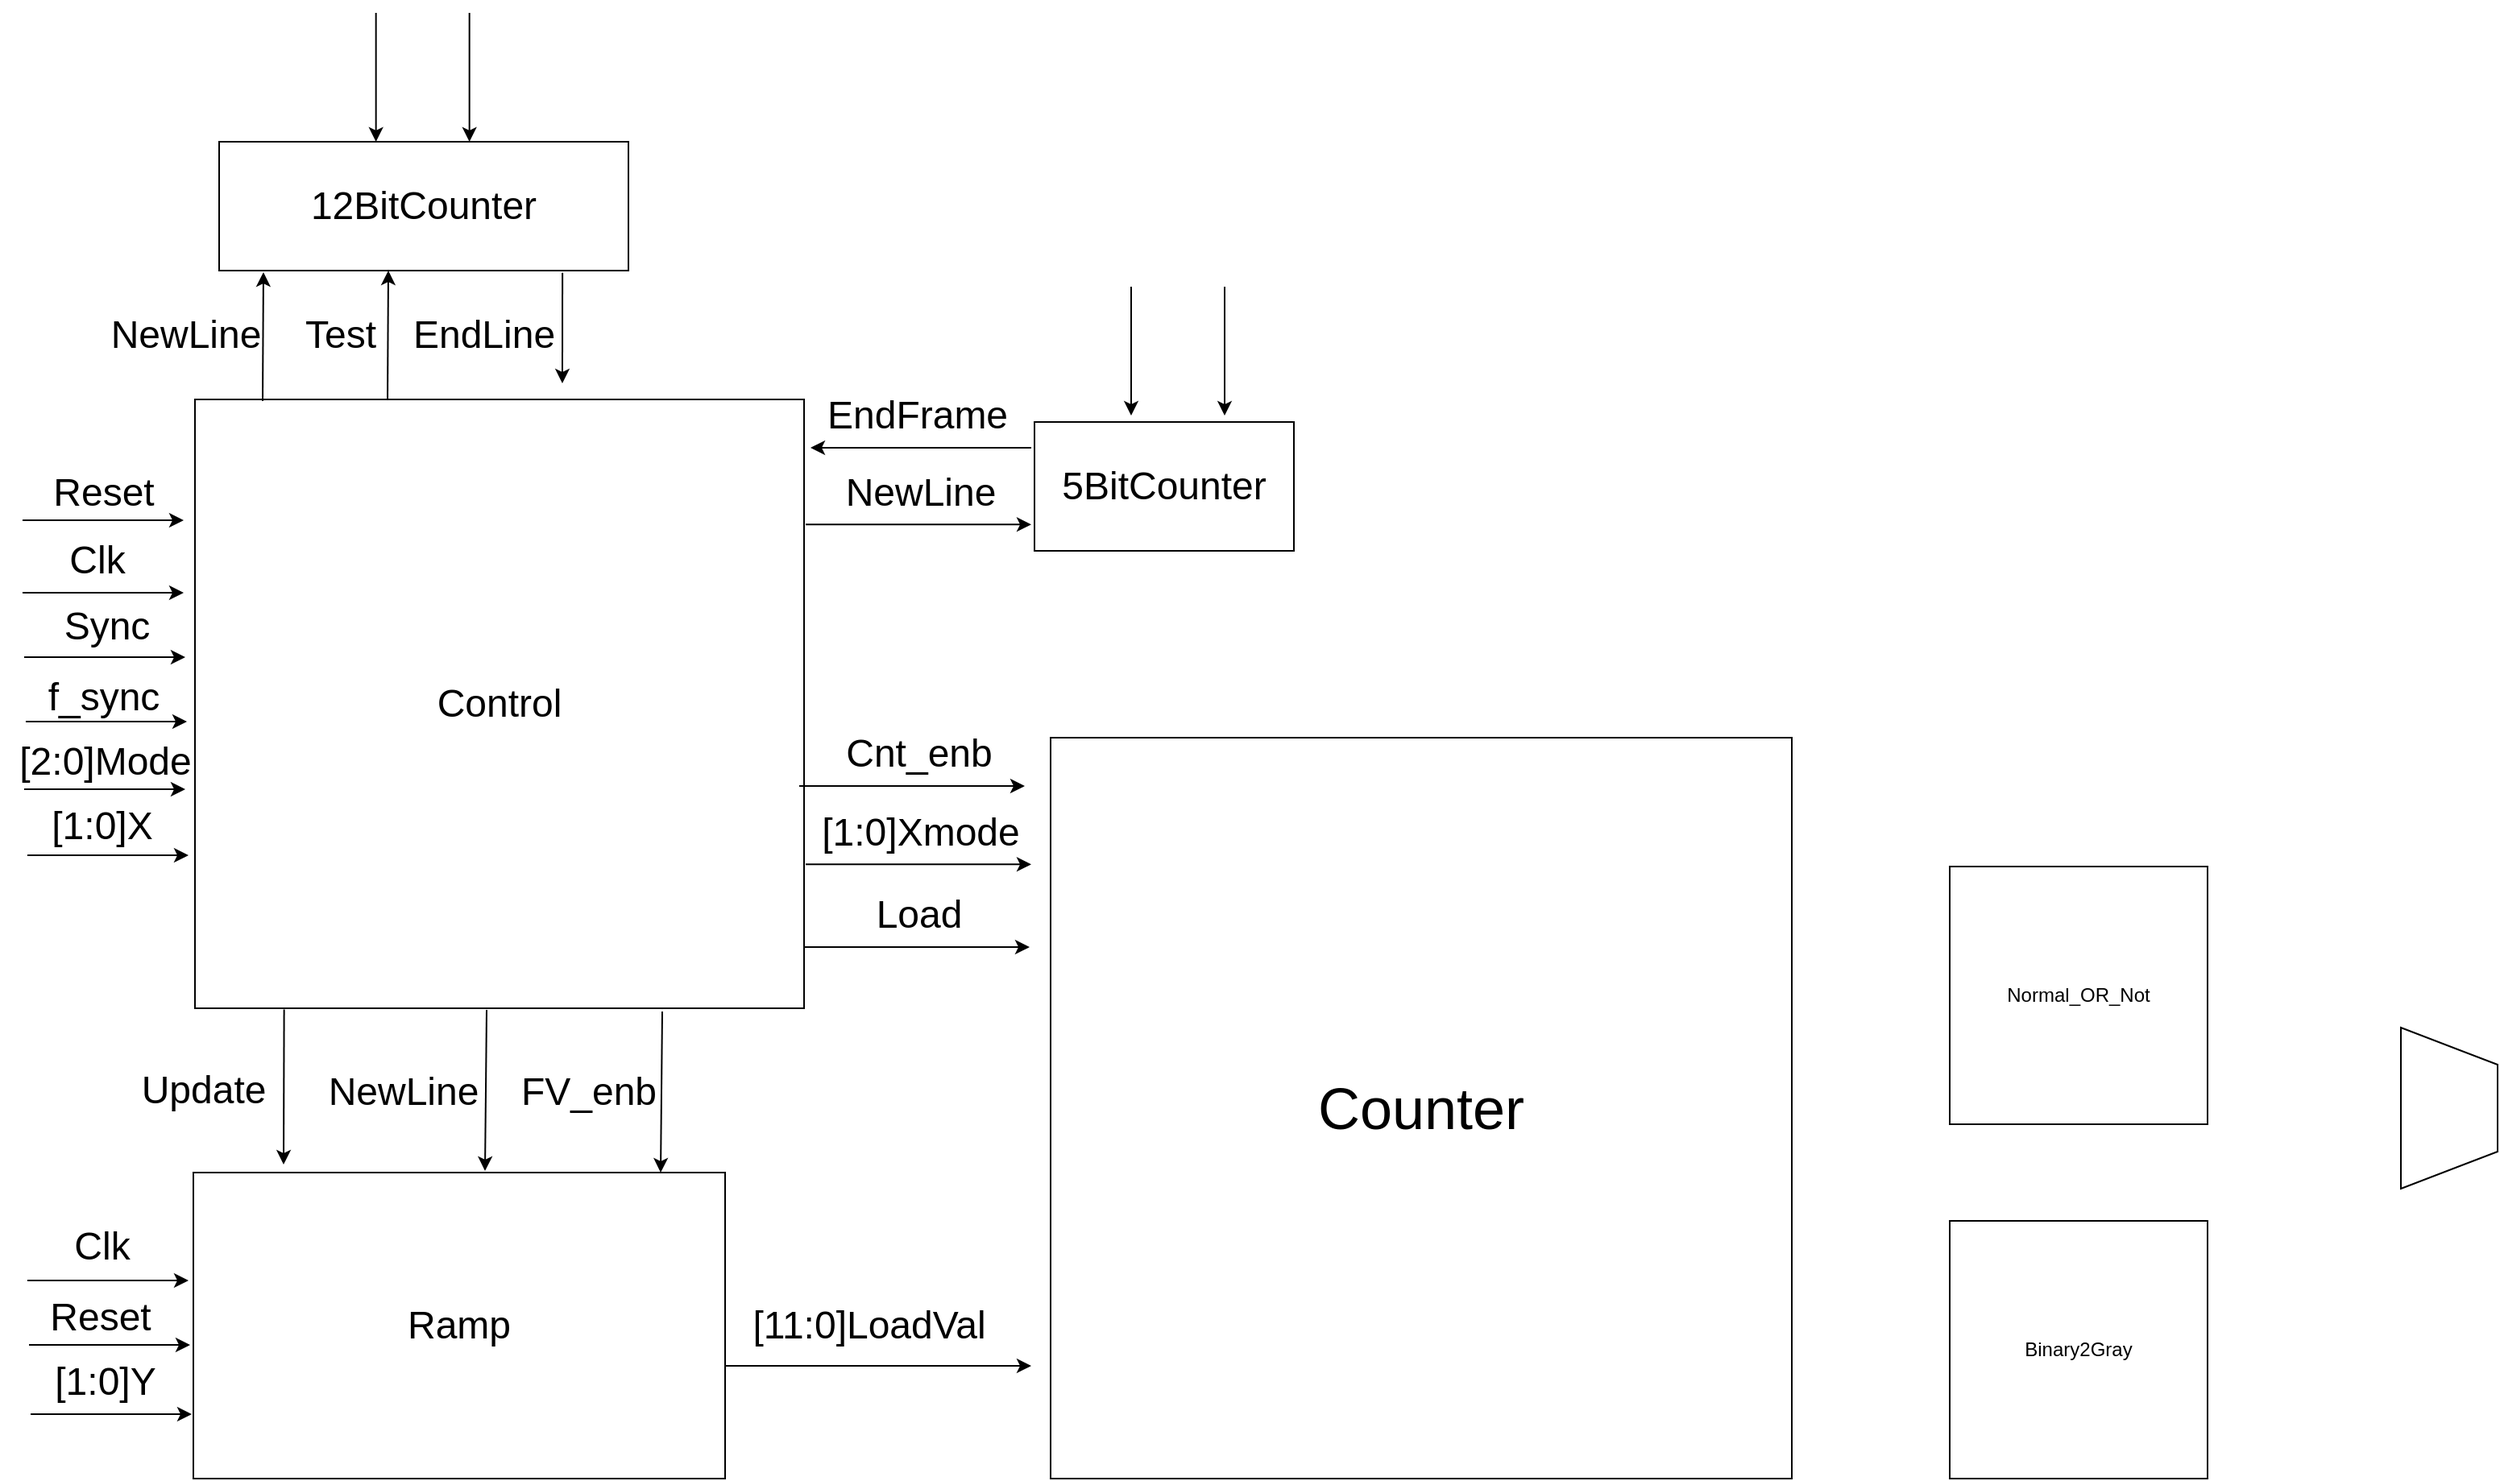 <mxfile version="24.6.4" type="device">
  <diagram name="Page-1" id="bXnuZXWvN6B_vQ7cFQM5">
    <mxGraphModel dx="2419" dy="1944" grid="1" gridSize="10" guides="1" tooltips="1" connect="1" arrows="1" fold="1" page="1" pageScale="1" pageWidth="827" pageHeight="1169" math="0" shadow="0">
      <root>
        <mxCell id="0" />
        <mxCell id="1" parent="0" />
        <mxCell id="V9HJVicfxcj-Xi3RmbWV-1" value="&lt;font style=&quot;font-size: 24px;&quot;&gt;Control&lt;/font&gt;" style="whiteSpace=wrap;html=1;aspect=fixed;" vertex="1" parent="1">
          <mxGeometry x="81" y="80" width="378" height="378" as="geometry" />
        </mxCell>
        <mxCell id="V9HJVicfxcj-Xi3RmbWV-5" value="&lt;font style=&quot;font-size: 36px;&quot;&gt;Counter&lt;/font&gt;" style="whiteSpace=wrap;html=1;aspect=fixed;" vertex="1" parent="1">
          <mxGeometry x="612" y="290" width="460" height="460" as="geometry" />
        </mxCell>
        <mxCell id="V9HJVicfxcj-Xi3RmbWV-6" value="" style="verticalLabelPosition=middle;verticalAlign=middle;html=1;shape=trapezoid;perimeter=trapezoidPerimeter;whiteSpace=wrap;size=0.23;arcSize=10;flipV=1;labelPosition=center;align=center;rotation=-90;" vertex="1" parent="1">
          <mxGeometry x="1430" y="490" width="100" height="60" as="geometry" />
        </mxCell>
        <mxCell id="V9HJVicfxcj-Xi3RmbWV-7" value="Normal_OR_Not" style="whiteSpace=wrap;html=1;aspect=fixed;" vertex="1" parent="1">
          <mxGeometry x="1170" y="370" width="160" height="160" as="geometry" />
        </mxCell>
        <mxCell id="V9HJVicfxcj-Xi3RmbWV-8" value="Binary2Gray" style="whiteSpace=wrap;html=1;aspect=fixed;" vertex="1" parent="1">
          <mxGeometry x="1170" y="590" width="160" height="160" as="geometry" />
        </mxCell>
        <mxCell id="V9HJVicfxcj-Xi3RmbWV-9" value="" style="edgeStyle=none;orthogonalLoop=1;jettySize=auto;html=1;rounded=0;" edge="1" parent="1">
          <mxGeometry width="100" relative="1" as="geometry">
            <mxPoint x="-26" y="155" as="sourcePoint" />
            <mxPoint x="74" y="155" as="targetPoint" />
            <Array as="points" />
          </mxGeometry>
        </mxCell>
        <mxCell id="V9HJVicfxcj-Xi3RmbWV-10" value="&lt;font style=&quot;font-size: 24px;&quot;&gt;Reset&lt;/font&gt;" style="text;html=1;align=center;verticalAlign=middle;resizable=0;points=[];autosize=1;strokeColor=none;fillColor=none;" vertex="1" parent="1">
          <mxGeometry x="-21" y="118" width="90" height="40" as="geometry" />
        </mxCell>
        <mxCell id="V9HJVicfxcj-Xi3RmbWV-11" value="" style="edgeStyle=none;orthogonalLoop=1;jettySize=auto;html=1;rounded=0;" edge="1" parent="1">
          <mxGeometry width="100" relative="1" as="geometry">
            <mxPoint x="-26" y="200" as="sourcePoint" />
            <mxPoint x="74" y="200" as="targetPoint" />
            <Array as="points" />
          </mxGeometry>
        </mxCell>
        <mxCell id="V9HJVicfxcj-Xi3RmbWV-12" value="&lt;font style=&quot;font-size: 24px;&quot;&gt;Clk&lt;/font&gt;" style="text;html=1;align=center;verticalAlign=middle;resizable=0;points=[];autosize=1;strokeColor=none;fillColor=none;" vertex="1" parent="1">
          <mxGeometry x="-10" y="160" width="60" height="40" as="geometry" />
        </mxCell>
        <mxCell id="V9HJVicfxcj-Xi3RmbWV-13" value="" style="edgeStyle=none;orthogonalLoop=1;jettySize=auto;html=1;rounded=0;" edge="1" parent="1">
          <mxGeometry width="100" relative="1" as="geometry">
            <mxPoint x="-25" y="240" as="sourcePoint" />
            <mxPoint x="75" y="240" as="targetPoint" />
            <Array as="points" />
          </mxGeometry>
        </mxCell>
        <mxCell id="V9HJVicfxcj-Xi3RmbWV-14" value="&lt;font style=&quot;font-size: 24px;&quot;&gt;Sync&lt;/font&gt;" style="text;html=1;align=center;verticalAlign=middle;resizable=0;points=[];autosize=1;strokeColor=none;fillColor=none;" vertex="1" parent="1">
          <mxGeometry x="-14" y="201" width="80" height="40" as="geometry" />
        </mxCell>
        <mxCell id="V9HJVicfxcj-Xi3RmbWV-15" value="" style="edgeStyle=none;orthogonalLoop=1;jettySize=auto;html=1;rounded=0;" edge="1" parent="1">
          <mxGeometry width="100" relative="1" as="geometry">
            <mxPoint x="-24" y="280" as="sourcePoint" />
            <mxPoint x="76" y="280" as="targetPoint" />
            <Array as="points" />
          </mxGeometry>
        </mxCell>
        <mxCell id="V9HJVicfxcj-Xi3RmbWV-16" value="&lt;font style=&quot;font-size: 24px;&quot;&gt;f_sync&lt;/font&gt;" style="text;html=1;align=center;verticalAlign=middle;resizable=0;points=[];autosize=1;strokeColor=none;fillColor=none;" vertex="1" parent="1">
          <mxGeometry x="-21" y="245" width="90" height="40" as="geometry" />
        </mxCell>
        <mxCell id="V9HJVicfxcj-Xi3RmbWV-17" value="" style="edgeStyle=none;orthogonalLoop=1;jettySize=auto;html=1;rounded=0;" edge="1" parent="1">
          <mxGeometry width="100" relative="1" as="geometry">
            <mxPoint x="-25" y="322" as="sourcePoint" />
            <mxPoint x="75" y="322" as="targetPoint" />
            <Array as="points" />
          </mxGeometry>
        </mxCell>
        <mxCell id="V9HJVicfxcj-Xi3RmbWV-18" value="&lt;font style=&quot;font-size: 24px;&quot;&gt;[2:0]Mode&lt;/font&gt;" style="text;html=1;align=center;verticalAlign=middle;resizable=0;points=[];autosize=1;strokeColor=none;fillColor=none;" vertex="1" parent="1">
          <mxGeometry x="-40" y="285" width="130" height="40" as="geometry" />
        </mxCell>
        <mxCell id="V9HJVicfxcj-Xi3RmbWV-19" value="" style="edgeStyle=none;orthogonalLoop=1;jettySize=auto;html=1;rounded=0;" edge="1" parent="1">
          <mxGeometry width="100" relative="1" as="geometry">
            <mxPoint x="-23" y="363" as="sourcePoint" />
            <mxPoint x="77" y="363" as="targetPoint" />
            <Array as="points" />
          </mxGeometry>
        </mxCell>
        <mxCell id="V9HJVicfxcj-Xi3RmbWV-20" value="&lt;font style=&quot;font-size: 24px;&quot;&gt;[1:0]X&lt;/font&gt;" style="text;html=1;align=center;verticalAlign=middle;resizable=0;points=[];autosize=1;strokeColor=none;fillColor=none;" vertex="1" parent="1">
          <mxGeometry x="-22" y="325" width="90" height="40" as="geometry" />
        </mxCell>
        <mxCell id="V9HJVicfxcj-Xi3RmbWV-29" value="&lt;span style=&quot;color: rgba(0, 0, 0, 0); font-family: monospace; font-size: 0px; text-align: start;&quot;&gt;%3CmxGraphModel%3E%3Croot%3E%3CmxCell%20id%3D%220%22%2F%3E%3CmxCell%20id%3D%221%22%20parent%3D%220%22%2F%3E%3CmxCell%20id%3D%222%22%20value%3D%22%22%20style%3D%22edgeStyle%3Dnone%3BorthogonalLoop%3D1%3BjettySize%3Dauto%3Bhtml%3D1%3Brounded%3D0%3B%22%20edge%3D%221%22%20parent%3D%221%22%3E%3CmxGeometry%20width%3D%22100%22%20relative%3D%221%22%20as%3D%22geometry%22%3E%3CmxPoint%20x%3D%22-14%22%20y%3D%22375%22%20as%3D%22sourcePoint%22%2F%3E%3CmxPoint%20x%3D%2286%22%20y%3D%22375%22%20as%3D%22targetPoint%22%2F%3E%3CArray%20as%3D%22points%22%2F%3E%3C%2FmxGeometry%3E%3C%2FmxCell%3E%3CmxCell%20id%3D%223%22%20value%3D%22%22%20style%3D%22edgeStyle%3Dnone%3BorthogonalLoop%3D1%3BjettySize%3Dauto%3Bhtml%3D1%3Brounded%3D0%3B%22%20edge%3D%221%22%20parent%3D%221%22%3E%3CmxGeometry%20width%3D%22100%22%20relative%3D%221%22%20as%3D%22geometry%22%3E%3CmxPoint%20x%3D%22-13%22%20y%3D%22415%22%20as%3D%22sourcePoint%22%2F%3E%3CmxPoint%20x%3D%2287%22%20y%3D%22415%22%20as%3D%22targetPoint%22%2F%3E%3CArray%20as%3D%22points%22%2F%3E%3C%2FmxGeometry%3E%3C%2FmxCell%3E%3C%2Froot%3E%3C%2FmxGraphModel%3E&lt;/span&gt;" style="text;html=1;align=center;verticalAlign=middle;resizable=0;points=[];autosize=1;strokeColor=none;fillColor=none;" vertex="1" parent="1">
          <mxGeometry x="23" y="688" width="20" height="30" as="geometry" />
        </mxCell>
        <mxCell id="V9HJVicfxcj-Xi3RmbWV-32" value="" style="edgeStyle=none;orthogonalLoop=1;jettySize=auto;html=1;rounded=0;" edge="1" parent="1">
          <mxGeometry width="100" relative="1" as="geometry">
            <mxPoint x="-23" y="627" as="sourcePoint" />
            <mxPoint x="77" y="627" as="targetPoint" />
            <Array as="points" />
          </mxGeometry>
        </mxCell>
        <mxCell id="V9HJVicfxcj-Xi3RmbWV-33" value="" style="edgeStyle=none;orthogonalLoop=1;jettySize=auto;html=1;rounded=0;" edge="1" parent="1">
          <mxGeometry width="100" relative="1" as="geometry">
            <mxPoint x="-22" y="667" as="sourcePoint" />
            <mxPoint x="78" y="667" as="targetPoint" />
            <Array as="points" />
          </mxGeometry>
        </mxCell>
        <mxCell id="V9HJVicfxcj-Xi3RmbWV-35" value="" style="edgeStyle=none;orthogonalLoop=1;jettySize=auto;html=1;rounded=0;" edge="1" parent="1">
          <mxGeometry width="100" relative="1" as="geometry">
            <mxPoint x="-21" y="710" as="sourcePoint" />
            <mxPoint x="79" y="710" as="targetPoint" />
            <Array as="points" />
          </mxGeometry>
        </mxCell>
        <mxCell id="V9HJVicfxcj-Xi3RmbWV-36" value="&lt;font style=&quot;font-size: 24px;&quot;&gt;Clk&lt;/font&gt;" style="text;html=1;align=center;verticalAlign=middle;resizable=0;points=[];autosize=1;strokeColor=none;fillColor=none;" vertex="1" parent="1">
          <mxGeometry x="-7" y="586" width="60" height="40" as="geometry" />
        </mxCell>
        <mxCell id="V9HJVicfxcj-Xi3RmbWV-37" value="&lt;font style=&quot;font-size: 24px;&quot;&gt;Reset&lt;/font&gt;" style="text;html=1;align=center;verticalAlign=middle;resizable=0;points=[];autosize=1;strokeColor=none;fillColor=none;" vertex="1" parent="1">
          <mxGeometry x="-23" y="630" width="90" height="40" as="geometry" />
        </mxCell>
        <mxCell id="V9HJVicfxcj-Xi3RmbWV-38" value="&lt;font style=&quot;font-size: 24px;&quot;&gt;[1:0]Y&lt;/font&gt;" style="text;html=1;align=center;verticalAlign=middle;resizable=0;points=[];autosize=1;strokeColor=none;fillColor=none;" vertex="1" parent="1">
          <mxGeometry x="-20" y="670" width="90" height="40" as="geometry" />
        </mxCell>
        <mxCell id="V9HJVicfxcj-Xi3RmbWV-42" value="&lt;font style=&quot;font-size: 24px;&quot;&gt;Update&lt;/font&gt;" style="text;html=1;align=center;verticalAlign=middle;resizable=0;points=[];autosize=1;strokeColor=none;fillColor=none;" vertex="1" parent="1">
          <mxGeometry x="36" y="489" width="100" height="40" as="geometry" />
        </mxCell>
        <mxCell id="V9HJVicfxcj-Xi3RmbWV-43" value="&lt;font style=&quot;font-size: 24px;&quot;&gt;NewLine&lt;/font&gt;" style="text;html=1;align=center;verticalAlign=middle;resizable=0;points=[];autosize=1;strokeColor=none;fillColor=none;" vertex="1" parent="1">
          <mxGeometry x="150" y="490" width="120" height="40" as="geometry" />
        </mxCell>
        <mxCell id="V9HJVicfxcj-Xi3RmbWV-47" value="" style="edgeStyle=none;orthogonalLoop=1;jettySize=auto;html=1;rounded=0;exitX=0.104;exitY=1.002;exitDx=0;exitDy=0;exitPerimeter=0;" edge="1" parent="1">
          <mxGeometry width="100" relative="1" as="geometry">
            <mxPoint x="136.312" y="458.756" as="sourcePoint" />
            <mxPoint x="136" y="555" as="targetPoint" />
            <Array as="points" />
          </mxGeometry>
        </mxCell>
        <mxCell id="V9HJVicfxcj-Xi3RmbWV-49" value="" style="edgeStyle=none;orthogonalLoop=1;jettySize=auto;html=1;rounded=0;exitX=0.104;exitY=1.002;exitDx=0;exitDy=0;exitPerimeter=0;entryX=0.18;entryY=-0.007;entryDx=0;entryDy=0;entryPerimeter=0;" edge="1" parent="1">
          <mxGeometry width="100" relative="1" as="geometry">
            <mxPoint x="262" y="459" as="sourcePoint" />
            <mxPoint x="261" y="559" as="targetPoint" />
            <Array as="points" />
          </mxGeometry>
        </mxCell>
        <mxCell id="V9HJVicfxcj-Xi3RmbWV-50" value="" style="edgeStyle=none;orthogonalLoop=1;jettySize=auto;html=1;rounded=0;exitX=0.104;exitY=1.002;exitDx=0;exitDy=0;exitPerimeter=0;entryX=0.18;entryY=-0.007;entryDx=0;entryDy=0;entryPerimeter=0;" edge="1" parent="1">
          <mxGeometry width="100" relative="1" as="geometry">
            <mxPoint x="371" y="460" as="sourcePoint" />
            <mxPoint x="370" y="560" as="targetPoint" />
            <Array as="points" />
          </mxGeometry>
        </mxCell>
        <mxCell id="V9HJVicfxcj-Xi3RmbWV-51" value="&lt;font style=&quot;font-size: 24px;&quot;&gt;FV_enb&lt;/font&gt;" style="text;html=1;align=center;verticalAlign=middle;resizable=0;points=[];autosize=1;strokeColor=none;fillColor=none;" vertex="1" parent="1">
          <mxGeometry x="270" y="490" width="110" height="40" as="geometry" />
        </mxCell>
        <mxCell id="V9HJVicfxcj-Xi3RmbWV-54" value="&lt;font style=&quot;font-size: 24px;&quot;&gt;Ramp&lt;/font&gt;" style="rounded=0;whiteSpace=wrap;html=1;" vertex="1" parent="1">
          <mxGeometry x="80" y="560" width="330" height="190" as="geometry" />
        </mxCell>
        <mxCell id="V9HJVicfxcj-Xi3RmbWV-55" value="" style="endArrow=classic;html=1;rounded=0;" edge="1" parent="1">
          <mxGeometry width="50" height="50" relative="1" as="geometry">
            <mxPoint x="410" y="680" as="sourcePoint" />
            <mxPoint x="600" y="680" as="targetPoint" />
          </mxGeometry>
        </mxCell>
        <mxCell id="V9HJVicfxcj-Xi3RmbWV-56" value="&lt;font style=&quot;font-size: 24px;&quot;&gt;[11:0]LoadVal&lt;/font&gt;" style="text;html=1;align=center;verticalAlign=middle;resizable=0;points=[];autosize=1;strokeColor=none;fillColor=none;" vertex="1" parent="1">
          <mxGeometry x="414" y="635" width="170" height="40" as="geometry" />
        </mxCell>
        <mxCell id="V9HJVicfxcj-Xi3RmbWV-57" value="" style="endArrow=classic;html=1;rounded=0;" edge="1" parent="1">
          <mxGeometry width="50" height="50" relative="1" as="geometry">
            <mxPoint x="459" y="420" as="sourcePoint" />
            <mxPoint x="599" y="420" as="targetPoint" />
          </mxGeometry>
        </mxCell>
        <mxCell id="V9HJVicfxcj-Xi3RmbWV-58" value="&lt;font style=&quot;font-size: 24px;&quot;&gt;Load&lt;/font&gt;" style="text;html=1;align=center;verticalAlign=middle;resizable=0;points=[];autosize=1;strokeColor=none;fillColor=none;" vertex="1" parent="1">
          <mxGeometry x="490" y="380" width="80" height="40" as="geometry" />
        </mxCell>
        <mxCell id="V9HJVicfxcj-Xi3RmbWV-59" value="" style="endArrow=classic;html=1;rounded=0;" edge="1" parent="1">
          <mxGeometry width="50" height="50" relative="1" as="geometry">
            <mxPoint x="460" y="368.67" as="sourcePoint" />
            <mxPoint x="600" y="368.67" as="targetPoint" />
          </mxGeometry>
        </mxCell>
        <mxCell id="V9HJVicfxcj-Xi3RmbWV-60" value="&lt;font style=&quot;font-size: 24px;&quot;&gt;[1:0]Xmode&lt;/font&gt;" style="text;html=1;align=center;verticalAlign=middle;resizable=0;points=[];autosize=1;strokeColor=none;fillColor=none;" vertex="1" parent="1">
          <mxGeometry x="456" y="328.67" width="150" height="40" as="geometry" />
        </mxCell>
        <mxCell id="V9HJVicfxcj-Xi3RmbWV-62" value="" style="endArrow=classic;html=1;rounded=0;" edge="1" parent="1">
          <mxGeometry width="50" height="50" relative="1" as="geometry">
            <mxPoint x="456" y="320" as="sourcePoint" />
            <mxPoint x="596" y="320" as="targetPoint" />
          </mxGeometry>
        </mxCell>
        <mxCell id="V9HJVicfxcj-Xi3RmbWV-63" value="&lt;font style=&quot;font-size: 24px;&quot;&gt;Cnt_enb&lt;/font&gt;" style="text;html=1;align=center;verticalAlign=middle;resizable=0;points=[];autosize=1;strokeColor=none;fillColor=none;" vertex="1" parent="1">
          <mxGeometry x="475" y="280" width="110" height="40" as="geometry" />
        </mxCell>
        <mxCell id="V9HJVicfxcj-Xi3RmbWV-64" value="" style="endArrow=classic;html=1;rounded=0;exitX=0.422;exitY=0;exitDx=0;exitDy=0;exitPerimeter=0;entryX=1;entryY=1;entryDx=0;entryDy=0;" edge="1" parent="1">
          <mxGeometry width="50" height="50" relative="1" as="geometry">
            <mxPoint x="200.516" y="80" as="sourcePoint" />
            <mxPoint x="201" as="targetPoint" />
          </mxGeometry>
        </mxCell>
        <mxCell id="V9HJVicfxcj-Xi3RmbWV-65" value="" style="endArrow=classic;html=1;rounded=0;exitX=0.422;exitY=0;exitDx=0;exitDy=0;exitPerimeter=0;entryX=1;entryY=1;entryDx=0;entryDy=0;" edge="1" parent="1">
          <mxGeometry width="50" height="50" relative="1" as="geometry">
            <mxPoint x="123" y="81" as="sourcePoint" />
            <mxPoint x="123.484" y="1" as="targetPoint" />
          </mxGeometry>
        </mxCell>
        <mxCell id="V9HJVicfxcj-Xi3RmbWV-66" value="&lt;span style=&quot;font-size: 24px;&quot;&gt;NewLine&lt;/span&gt;" style="text;html=1;align=center;verticalAlign=middle;resizable=0;points=[];autosize=1;strokeColor=none;fillColor=none;" vertex="1" parent="1">
          <mxGeometry x="15" y="20" width="120" height="40" as="geometry" />
        </mxCell>
        <mxCell id="V9HJVicfxcj-Xi3RmbWV-68" value="&lt;span style=&quot;font-size: 24px;&quot;&gt;Test&lt;/span&gt;" style="text;html=1;align=center;verticalAlign=middle;resizable=0;points=[];autosize=1;strokeColor=none;fillColor=none;" vertex="1" parent="1">
          <mxGeometry x="136" y="20" width="70" height="40" as="geometry" />
        </mxCell>
        <mxCell id="V9HJVicfxcj-Xi3RmbWV-69" value="&lt;font style=&quot;font-size: 24px;&quot;&gt;12BitCounter&lt;/font&gt;" style="rounded=0;whiteSpace=wrap;html=1;" vertex="1" parent="1">
          <mxGeometry x="96" y="-80" width="254" height="80" as="geometry" />
        </mxCell>
        <mxCell id="V9HJVicfxcj-Xi3RmbWV-70" value="" style="endArrow=classic;html=1;rounded=0;exitX=0.583;exitY=1.022;exitDx=0;exitDy=0;exitPerimeter=0;" edge="1" parent="1">
          <mxGeometry width="50" height="50" relative="1" as="geometry">
            <mxPoint x="309.062" y="1.32" as="sourcePoint" />
            <mxPoint x="309" y="70" as="targetPoint" />
          </mxGeometry>
        </mxCell>
        <mxCell id="V9HJVicfxcj-Xi3RmbWV-72" value="&lt;span style=&quot;font-size: 24px;&quot;&gt;EndLine&lt;/span&gt;" style="text;html=1;align=center;verticalAlign=middle;resizable=0;points=[];autosize=1;strokeColor=none;fillColor=none;" vertex="1" parent="1">
          <mxGeometry x="205" y="20" width="110" height="40" as="geometry" />
        </mxCell>
        <mxCell id="V9HJVicfxcj-Xi3RmbWV-77" value="" style="endArrow=classic;html=1;rounded=0;" edge="1" parent="1">
          <mxGeometry width="50" height="50" relative="1" as="geometry">
            <mxPoint x="460" y="157.67" as="sourcePoint" />
            <mxPoint x="600" y="157.67" as="targetPoint" />
          </mxGeometry>
        </mxCell>
        <mxCell id="V9HJVicfxcj-Xi3RmbWV-78" value="&lt;font style=&quot;font-size: 24px;&quot;&gt;NewLine&lt;/font&gt;" style="text;html=1;align=center;verticalAlign=middle;resizable=0;points=[];autosize=1;strokeColor=none;fillColor=none;" vertex="1" parent="1">
          <mxGeometry x="471" y="117.67" width="120" height="40" as="geometry" />
        </mxCell>
        <mxCell id="V9HJVicfxcj-Xi3RmbWV-80" value="&lt;font style=&quot;font-size: 24px;&quot;&gt;EndFrame&lt;/font&gt;" style="text;html=1;align=center;verticalAlign=middle;resizable=0;points=[];autosize=1;strokeColor=none;fillColor=none;" vertex="1" parent="1">
          <mxGeometry x="459" y="70" width="140" height="40" as="geometry" />
        </mxCell>
        <mxCell id="V9HJVicfxcj-Xi3RmbWV-81" value="" style="endArrow=classic;html=1;rounded=0;" edge="1" parent="1">
          <mxGeometry width="50" height="50" relative="1" as="geometry">
            <mxPoint x="600" y="110" as="sourcePoint" />
            <mxPoint x="463" y="110" as="targetPoint" />
          </mxGeometry>
        </mxCell>
        <mxCell id="V9HJVicfxcj-Xi3RmbWV-82" value="&lt;font style=&quot;font-size: 24px;&quot;&gt;5BitCounter&lt;/font&gt;" style="rounded=0;whiteSpace=wrap;html=1;" vertex="1" parent="1">
          <mxGeometry x="602" y="94" width="161" height="80" as="geometry" />
        </mxCell>
        <mxCell id="V9HJVicfxcj-Xi3RmbWV-83" value="" style="endArrow=classic;html=1;rounded=0;" edge="1" parent="1">
          <mxGeometry width="50" height="50" relative="1" as="geometry">
            <mxPoint x="720" y="10" as="sourcePoint" />
            <mxPoint x="720" y="90" as="targetPoint" />
          </mxGeometry>
        </mxCell>
        <mxCell id="V9HJVicfxcj-Xi3RmbWV-84" value="" style="endArrow=classic;html=1;rounded=0;" edge="1" parent="1">
          <mxGeometry width="50" height="50" relative="1" as="geometry">
            <mxPoint x="662" y="10" as="sourcePoint" />
            <mxPoint x="662" y="90" as="targetPoint" />
          </mxGeometry>
        </mxCell>
        <mxCell id="V9HJVicfxcj-Xi3RmbWV-85" value="" style="endArrow=classic;html=1;rounded=0;" edge="1" parent="1">
          <mxGeometry width="50" height="50" relative="1" as="geometry">
            <mxPoint x="251.33" y="-160" as="sourcePoint" />
            <mxPoint x="251.33" y="-80" as="targetPoint" />
          </mxGeometry>
        </mxCell>
        <mxCell id="V9HJVicfxcj-Xi3RmbWV-86" value="" style="endArrow=classic;html=1;rounded=0;" edge="1" parent="1">
          <mxGeometry width="50" height="50" relative="1" as="geometry">
            <mxPoint x="193.33" y="-160" as="sourcePoint" />
            <mxPoint x="193.33" y="-80" as="targetPoint" />
          </mxGeometry>
        </mxCell>
      </root>
    </mxGraphModel>
  </diagram>
</mxfile>

